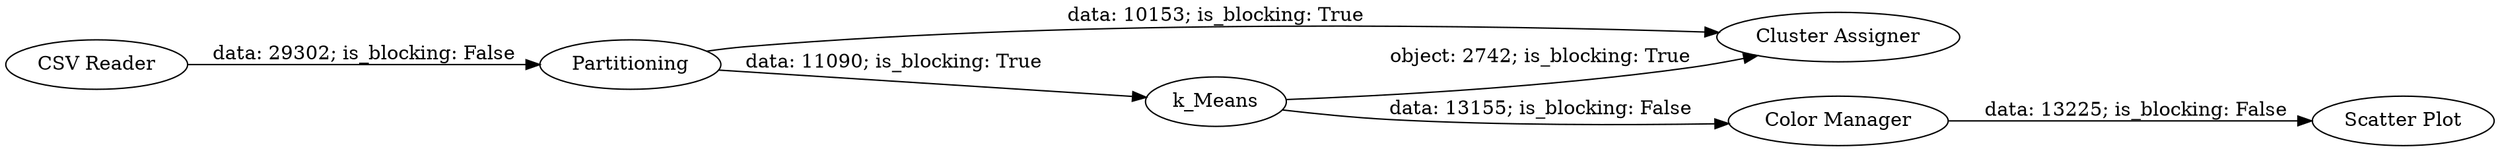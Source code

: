digraph {
	"-1892989743452319549_11" [label="CSV Reader"]
	"-1892989743452319549_10" [label="Scatter Plot"]
	"-1892989743452319549_6" [label=Partitioning]
	"-1892989743452319549_8" [label="Color Manager"]
	"-1892989743452319549_7" [label="Cluster Assigner"]
	"-1892989743452319549_5" [label=k_Means]
	"-1892989743452319549_8" -> "-1892989743452319549_10" [label="data: 13225; is_blocking: False"]
	"-1892989743452319549_5" -> "-1892989743452319549_8" [label="data: 13155; is_blocking: False"]
	"-1892989743452319549_6" -> "-1892989743452319549_7" [label="data: 10153; is_blocking: True"]
	"-1892989743452319549_5" -> "-1892989743452319549_7" [label="object: 2742; is_blocking: True"]
	"-1892989743452319549_6" -> "-1892989743452319549_5" [label="data: 11090; is_blocking: True"]
	"-1892989743452319549_11" -> "-1892989743452319549_6" [label="data: 29302; is_blocking: False"]
	rankdir=LR
}
